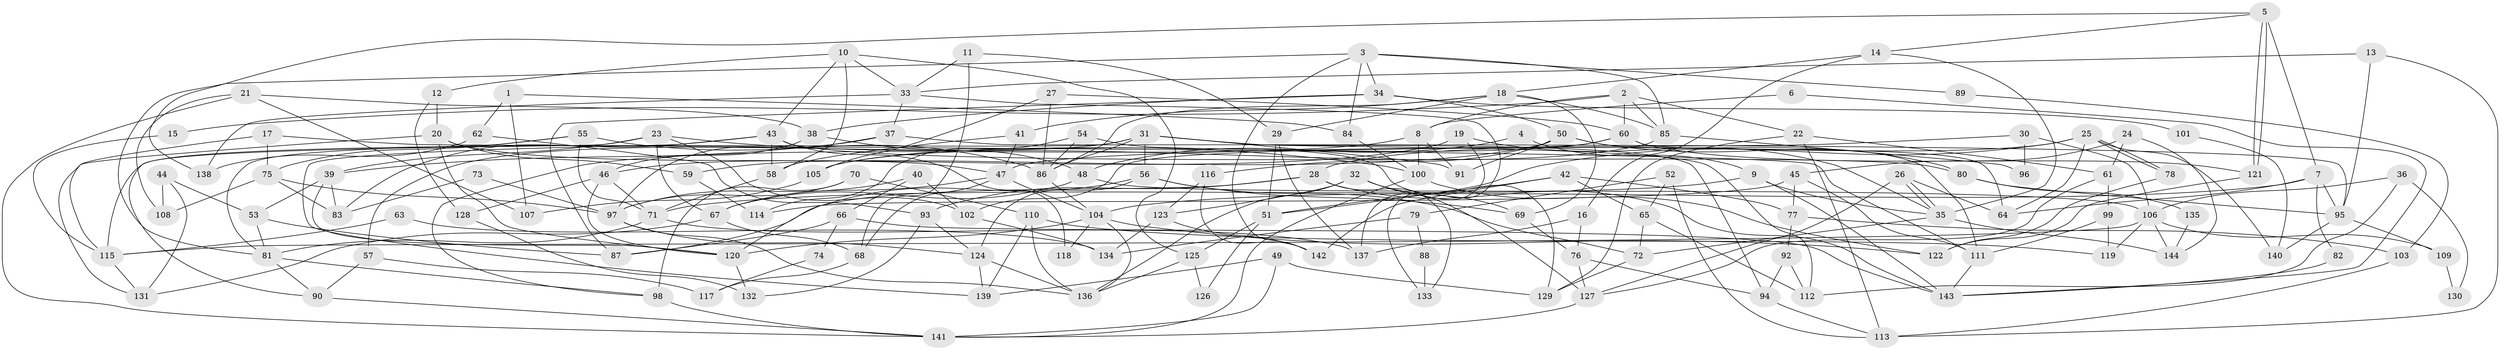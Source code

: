 // Generated by graph-tools (version 1.1) at 2025/26/03/09/25 03:26:18]
// undirected, 144 vertices, 288 edges
graph export_dot {
graph [start="1"]
  node [color=gray90,style=filled];
  1;
  2;
  3;
  4;
  5;
  6;
  7;
  8;
  9;
  10;
  11;
  12;
  13;
  14;
  15;
  16;
  17;
  18;
  19;
  20;
  21;
  22;
  23;
  24;
  25;
  26;
  27;
  28;
  29;
  30;
  31;
  32;
  33;
  34;
  35;
  36;
  37;
  38;
  39;
  40;
  41;
  42;
  43;
  44;
  45;
  46;
  47;
  48;
  49;
  50;
  51;
  52;
  53;
  54;
  55;
  56;
  57;
  58;
  59;
  60;
  61;
  62;
  63;
  64;
  65;
  66;
  67;
  68;
  69;
  70;
  71;
  72;
  73;
  74;
  75;
  76;
  77;
  78;
  79;
  80;
  81;
  82;
  83;
  84;
  85;
  86;
  87;
  88;
  89;
  90;
  91;
  92;
  93;
  94;
  95;
  96;
  97;
  98;
  99;
  100;
  101;
  102;
  103;
  104;
  105;
  106;
  107;
  108;
  109;
  110;
  111;
  112;
  113;
  114;
  115;
  116;
  117;
  118;
  119;
  120;
  121;
  122;
  123;
  124;
  125;
  126;
  127;
  128;
  129;
  130;
  131;
  132;
  133;
  134;
  135;
  136;
  137;
  138;
  139;
  140;
  141;
  142;
  143;
  144;
  1 -- 84;
  1 -- 107;
  1 -- 62;
  2 -- 8;
  2 -- 85;
  2 -- 15;
  2 -- 22;
  2 -- 60;
  3 -- 81;
  3 -- 34;
  3 -- 84;
  3 -- 85;
  3 -- 89;
  3 -- 142;
  4 -- 9;
  4 -- 48;
  5 -- 7;
  5 -- 121;
  5 -- 121;
  5 -- 14;
  5 -- 138;
  6 -- 143;
  6 -- 8;
  7 -- 64;
  7 -- 95;
  7 -- 82;
  7 -- 104;
  8 -- 91;
  8 -- 98;
  8 -- 100;
  9 -- 143;
  9 -- 71;
  9 -- 35;
  10 -- 12;
  10 -- 43;
  10 -- 33;
  10 -- 58;
  10 -- 125;
  11 -- 33;
  11 -- 68;
  11 -- 29;
  12 -- 128;
  12 -- 20;
  13 -- 113;
  13 -- 33;
  13 -- 95;
  14 -- 35;
  14 -- 16;
  14 -- 18;
  15 -- 115;
  16 -- 76;
  16 -- 137;
  17 -- 75;
  17 -- 115;
  17 -- 111;
  18 -- 29;
  18 -- 41;
  18 -- 69;
  18 -- 85;
  18 -- 86;
  19 -- 137;
  19 -- 35;
  19 -- 46;
  20 -- 120;
  20 -- 47;
  20 -- 59;
  20 -- 131;
  21 -- 108;
  21 -- 38;
  21 -- 107;
  21 -- 141;
  22 -- 129;
  22 -- 61;
  22 -- 113;
  23 -- 39;
  23 -- 90;
  23 -- 67;
  23 -- 100;
  23 -- 102;
  24 -- 61;
  24 -- 45;
  24 -- 144;
  25 -- 78;
  25 -- 78;
  25 -- 64;
  25 -- 28;
  25 -- 51;
  25 -- 140;
  26 -- 127;
  26 -- 35;
  26 -- 35;
  26 -- 64;
  27 -- 105;
  27 -- 86;
  27 -- 60;
  28 -- 143;
  28 -- 87;
  28 -- 93;
  28 -- 133;
  29 -- 51;
  29 -- 137;
  30 -- 106;
  30 -- 47;
  30 -- 96;
  31 -- 86;
  31 -- 56;
  31 -- 57;
  31 -- 91;
  31 -- 94;
  31 -- 112;
  31 -- 115;
  32 -- 127;
  32 -- 136;
  32 -- 69;
  32 -- 123;
  33 -- 138;
  33 -- 37;
  33 -- 133;
  34 -- 38;
  34 -- 87;
  34 -- 50;
  34 -- 101;
  35 -- 72;
  35 -- 144;
  36 -- 106;
  36 -- 112;
  36 -- 130;
  37 -- 97;
  37 -- 39;
  37 -- 95;
  38 -- 46;
  38 -- 48;
  39 -- 120;
  39 -- 53;
  39 -- 83;
  40 -- 97;
  40 -- 102;
  40 -- 66;
  41 -- 58;
  41 -- 47;
  42 -- 142;
  42 -- 51;
  42 -- 65;
  42 -- 77;
  43 -- 58;
  43 -- 80;
  43 -- 83;
  43 -- 118;
  43 -- 139;
  44 -- 53;
  44 -- 131;
  44 -- 108;
  45 -- 114;
  45 -- 77;
  45 -- 111;
  46 -- 71;
  46 -- 120;
  46 -- 128;
  47 -- 104;
  47 -- 67;
  47 -- 68;
  48 -- 106;
  48 -- 67;
  49 -- 141;
  49 -- 139;
  49 -- 129;
  50 -- 111;
  50 -- 59;
  50 -- 80;
  50 -- 91;
  50 -- 116;
  51 -- 125;
  51 -- 126;
  52 -- 113;
  52 -- 65;
  52 -- 79;
  53 -- 81;
  53 -- 87;
  54 -- 86;
  54 -- 129;
  54 -- 114;
  55 -- 86;
  55 -- 71;
  55 -- 75;
  55 -- 81;
  56 -- 69;
  56 -- 120;
  56 -- 72;
  56 -- 124;
  57 -- 90;
  57 -- 117;
  58 -- 71;
  59 -- 114;
  60 -- 64;
  60 -- 102;
  60 -- 105;
  60 -- 121;
  61 -- 99;
  61 -- 127;
  62 -- 93;
  62 -- 138;
  63 -- 134;
  63 -- 115;
  65 -- 72;
  65 -- 112;
  66 -- 87;
  66 -- 74;
  66 -- 143;
  67 -- 68;
  67 -- 131;
  68 -- 117;
  69 -- 76;
  70 -- 97;
  70 -- 110;
  70 -- 98;
  71 -- 81;
  71 -- 137;
  72 -- 129;
  73 -- 83;
  73 -- 97;
  74 -- 117;
  75 -- 83;
  75 -- 97;
  75 -- 108;
  76 -- 127;
  76 -- 94;
  77 -- 92;
  77 -- 103;
  78 -- 122;
  79 -- 134;
  79 -- 88;
  80 -- 95;
  80 -- 135;
  81 -- 98;
  81 -- 90;
  82 -- 143;
  84 -- 100;
  85 -- 96;
  85 -- 105;
  86 -- 104;
  88 -- 133;
  89 -- 103;
  90 -- 141;
  92 -- 112;
  92 -- 94;
  93 -- 124;
  93 -- 132;
  94 -- 113;
  95 -- 109;
  95 -- 140;
  97 -- 136;
  97 -- 124;
  98 -- 141;
  99 -- 119;
  99 -- 111;
  100 -- 122;
  100 -- 141;
  101 -- 140;
  102 -- 134;
  103 -- 113;
  104 -- 122;
  104 -- 118;
  104 -- 120;
  104 -- 136;
  105 -- 107;
  106 -- 144;
  106 -- 115;
  106 -- 109;
  106 -- 119;
  109 -- 130;
  110 -- 136;
  110 -- 139;
  110 -- 119;
  111 -- 143;
  115 -- 131;
  116 -- 123;
  116 -- 142;
  120 -- 132;
  121 -- 122;
  123 -- 142;
  123 -- 134;
  124 -- 136;
  124 -- 139;
  125 -- 136;
  125 -- 126;
  127 -- 141;
  128 -- 132;
  135 -- 144;
}
